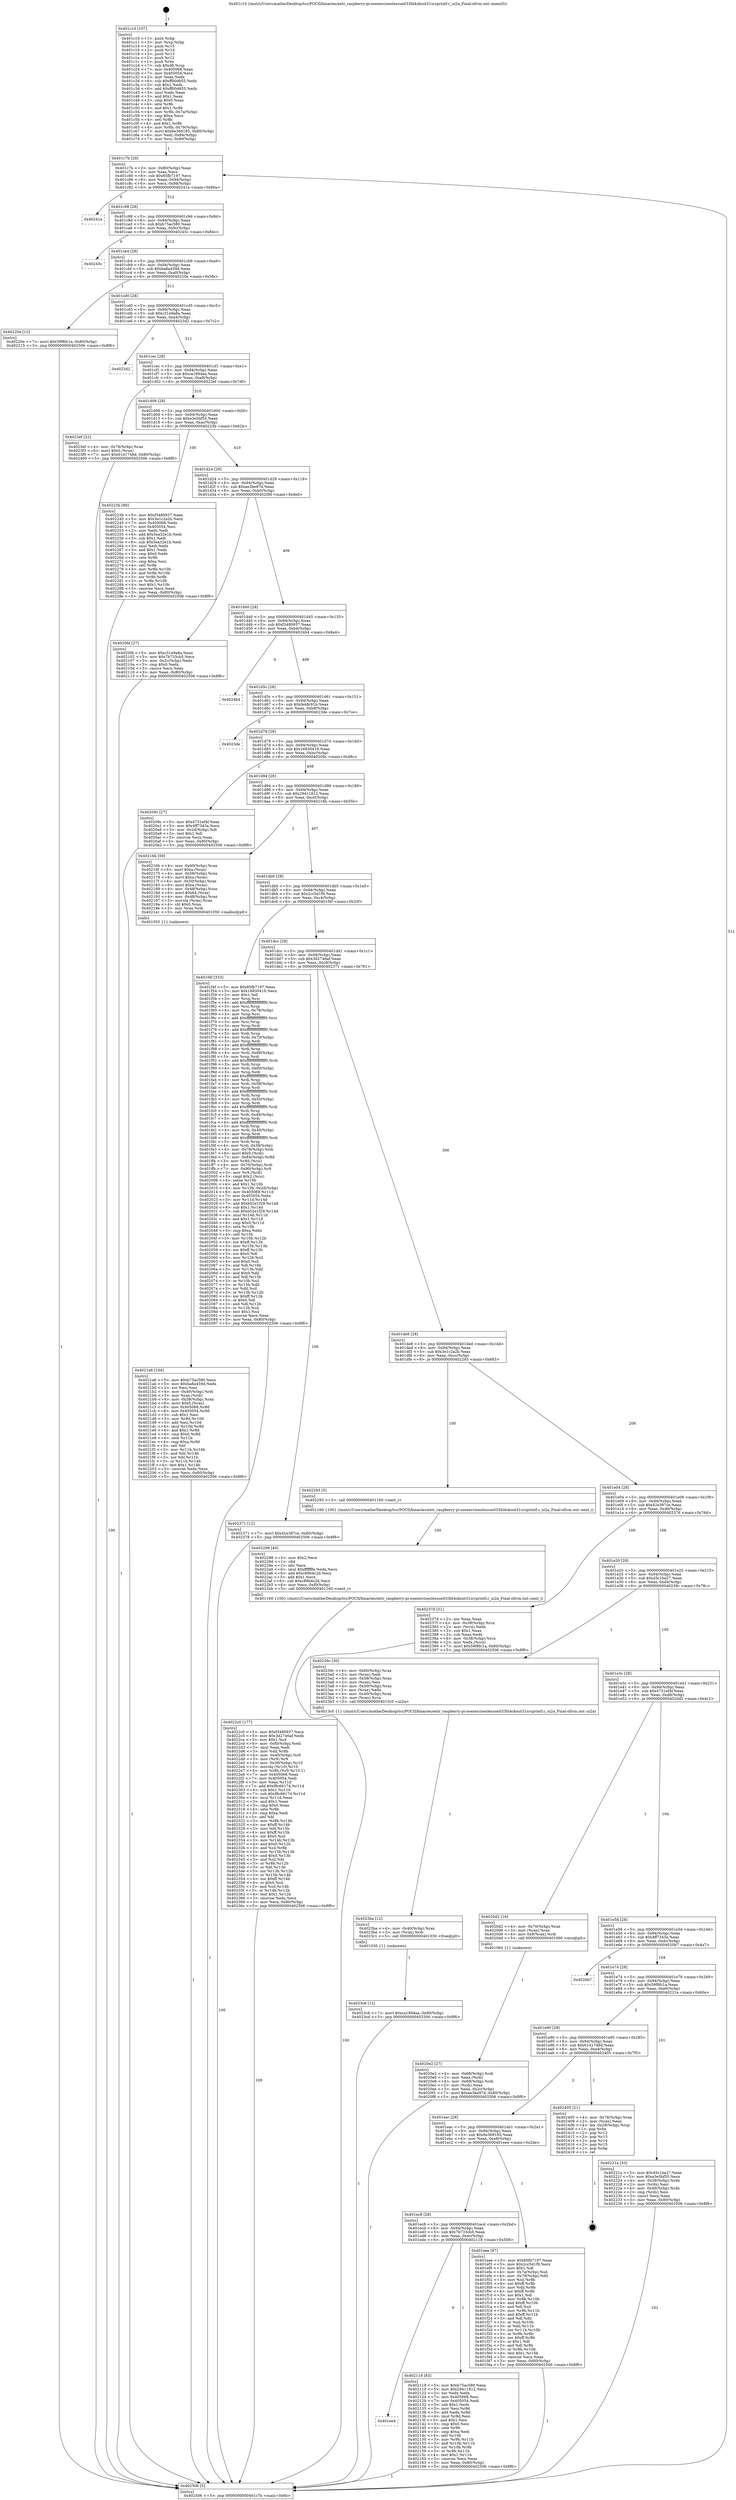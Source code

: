 digraph "0x401c10" {
  label = "0x401c10 (/mnt/c/Users/mathe/Desktop/tcc/POCII/binaries/extr_raspberry-pi-osexerciseslesson033bl4ckout31srcprintf.c_ui2a_Final-ollvm.out::main(0))"
  labelloc = "t"
  node[shape=record]

  Entry [label="",width=0.3,height=0.3,shape=circle,fillcolor=black,style=filled]
  "0x401c7b" [label="{
     0x401c7b [29]\l
     | [instrs]\l
     &nbsp;&nbsp;0x401c7b \<+3\>: mov -0x80(%rbp),%eax\l
     &nbsp;&nbsp;0x401c7e \<+2\>: mov %eax,%ecx\l
     &nbsp;&nbsp;0x401c80 \<+6\>: sub $0x85fb7197,%ecx\l
     &nbsp;&nbsp;0x401c86 \<+6\>: mov %eax,-0x94(%rbp)\l
     &nbsp;&nbsp;0x401c8c \<+6\>: mov %ecx,-0x98(%rbp)\l
     &nbsp;&nbsp;0x401c92 \<+6\>: je 000000000040241a \<main+0x80a\>\l
  }"]
  "0x40241a" [label="{
     0x40241a\l
  }", style=dashed]
  "0x401c98" [label="{
     0x401c98 [28]\l
     | [instrs]\l
     &nbsp;&nbsp;0x401c98 \<+5\>: jmp 0000000000401c9d \<main+0x8d\>\l
     &nbsp;&nbsp;0x401c9d \<+6\>: mov -0x94(%rbp),%eax\l
     &nbsp;&nbsp;0x401ca3 \<+5\>: sub $0xb75ac580,%eax\l
     &nbsp;&nbsp;0x401ca8 \<+6\>: mov %eax,-0x9c(%rbp)\l
     &nbsp;&nbsp;0x401cae \<+6\>: je 000000000040245c \<main+0x84c\>\l
  }"]
  Exit [label="",width=0.3,height=0.3,shape=circle,fillcolor=black,style=filled,peripheries=2]
  "0x40245c" [label="{
     0x40245c\l
  }", style=dashed]
  "0x401cb4" [label="{
     0x401cb4 [28]\l
     | [instrs]\l
     &nbsp;&nbsp;0x401cb4 \<+5\>: jmp 0000000000401cb9 \<main+0xa9\>\l
     &nbsp;&nbsp;0x401cb9 \<+6\>: mov -0x94(%rbp),%eax\l
     &nbsp;&nbsp;0x401cbf \<+5\>: sub $0xba8a459d,%eax\l
     &nbsp;&nbsp;0x401cc4 \<+6\>: mov %eax,-0xa0(%rbp)\l
     &nbsp;&nbsp;0x401cca \<+6\>: je 000000000040220e \<main+0x5fe\>\l
  }"]
  "0x4023c6" [label="{
     0x4023c6 [12]\l
     | [instrs]\l
     &nbsp;&nbsp;0x4023c6 \<+7\>: movl $0xca1894ea,-0x80(%rbp)\l
     &nbsp;&nbsp;0x4023cd \<+5\>: jmp 0000000000402506 \<main+0x8f6\>\l
  }"]
  "0x40220e" [label="{
     0x40220e [12]\l
     | [instrs]\l
     &nbsp;&nbsp;0x40220e \<+7\>: movl $0x59f8fc1a,-0x80(%rbp)\l
     &nbsp;&nbsp;0x402215 \<+5\>: jmp 0000000000402506 \<main+0x8f6\>\l
  }"]
  "0x401cd0" [label="{
     0x401cd0 [28]\l
     | [instrs]\l
     &nbsp;&nbsp;0x401cd0 \<+5\>: jmp 0000000000401cd5 \<main+0xc5\>\l
     &nbsp;&nbsp;0x401cd5 \<+6\>: mov -0x94(%rbp),%eax\l
     &nbsp;&nbsp;0x401cdb \<+5\>: sub $0xc31e9a8a,%eax\l
     &nbsp;&nbsp;0x401ce0 \<+6\>: mov %eax,-0xa4(%rbp)\l
     &nbsp;&nbsp;0x401ce6 \<+6\>: je 00000000004023d2 \<main+0x7c2\>\l
  }"]
  "0x4023ba" [label="{
     0x4023ba [12]\l
     | [instrs]\l
     &nbsp;&nbsp;0x4023ba \<+4\>: mov -0x40(%rbp),%rax\l
     &nbsp;&nbsp;0x4023be \<+3\>: mov (%rax),%rdi\l
     &nbsp;&nbsp;0x4023c1 \<+5\>: call 0000000000401030 \<free@plt\>\l
     | [calls]\l
     &nbsp;&nbsp;0x401030 \{1\} (unknown)\l
  }"]
  "0x4023d2" [label="{
     0x4023d2\l
  }", style=dashed]
  "0x401cec" [label="{
     0x401cec [28]\l
     | [instrs]\l
     &nbsp;&nbsp;0x401cec \<+5\>: jmp 0000000000401cf1 \<main+0xe1\>\l
     &nbsp;&nbsp;0x401cf1 \<+6\>: mov -0x94(%rbp),%eax\l
     &nbsp;&nbsp;0x401cf7 \<+5\>: sub $0xca1894ea,%eax\l
     &nbsp;&nbsp;0x401cfc \<+6\>: mov %eax,-0xa8(%rbp)\l
     &nbsp;&nbsp;0x401d02 \<+6\>: je 00000000004023ef \<main+0x7df\>\l
  }"]
  "0x4022c0" [label="{
     0x4022c0 [177]\l
     | [instrs]\l
     &nbsp;&nbsp;0x4022c0 \<+5\>: mov $0xf3480937,%ecx\l
     &nbsp;&nbsp;0x4022c5 \<+5\>: mov $0x3d2746af,%edx\l
     &nbsp;&nbsp;0x4022ca \<+3\>: mov $0x1,%sil\l
     &nbsp;&nbsp;0x4022cd \<+6\>: mov -0xf0(%rbp),%edi\l
     &nbsp;&nbsp;0x4022d3 \<+3\>: imul %eax,%edi\l
     &nbsp;&nbsp;0x4022d6 \<+3\>: mov %dil,%r8b\l
     &nbsp;&nbsp;0x4022d9 \<+4\>: mov -0x40(%rbp),%r9\l
     &nbsp;&nbsp;0x4022dd \<+3\>: mov (%r9),%r9\l
     &nbsp;&nbsp;0x4022e0 \<+4\>: mov -0x38(%rbp),%r10\l
     &nbsp;&nbsp;0x4022e4 \<+3\>: movslq (%r10),%r10\l
     &nbsp;&nbsp;0x4022e7 \<+4\>: mov %r8b,(%r9,%r10,1)\l
     &nbsp;&nbsp;0x4022eb \<+7\>: mov 0x405068,%eax\l
     &nbsp;&nbsp;0x4022f2 \<+7\>: mov 0x405054,%edi\l
     &nbsp;&nbsp;0x4022f9 \<+3\>: mov %eax,%r11d\l
     &nbsp;&nbsp;0x4022fc \<+7\>: add $0xf8c66174,%r11d\l
     &nbsp;&nbsp;0x402303 \<+4\>: sub $0x1,%r11d\l
     &nbsp;&nbsp;0x402307 \<+7\>: sub $0xf8c66174,%r11d\l
     &nbsp;&nbsp;0x40230e \<+4\>: imul %r11d,%eax\l
     &nbsp;&nbsp;0x402312 \<+3\>: and $0x1,%eax\l
     &nbsp;&nbsp;0x402315 \<+3\>: cmp $0x0,%eax\l
     &nbsp;&nbsp;0x402318 \<+4\>: sete %r8b\l
     &nbsp;&nbsp;0x40231c \<+3\>: cmp $0xa,%edi\l
     &nbsp;&nbsp;0x40231f \<+3\>: setl %bl\l
     &nbsp;&nbsp;0x402322 \<+3\>: mov %r8b,%r14b\l
     &nbsp;&nbsp;0x402325 \<+4\>: xor $0xff,%r14b\l
     &nbsp;&nbsp;0x402329 \<+3\>: mov %bl,%r15b\l
     &nbsp;&nbsp;0x40232c \<+4\>: xor $0xff,%r15b\l
     &nbsp;&nbsp;0x402330 \<+4\>: xor $0x0,%sil\l
     &nbsp;&nbsp;0x402334 \<+3\>: mov %r14b,%r12b\l
     &nbsp;&nbsp;0x402337 \<+4\>: and $0x0,%r12b\l
     &nbsp;&nbsp;0x40233b \<+3\>: and %sil,%r8b\l
     &nbsp;&nbsp;0x40233e \<+3\>: mov %r15b,%r13b\l
     &nbsp;&nbsp;0x402341 \<+4\>: and $0x0,%r13b\l
     &nbsp;&nbsp;0x402345 \<+3\>: and %sil,%bl\l
     &nbsp;&nbsp;0x402348 \<+3\>: or %r8b,%r12b\l
     &nbsp;&nbsp;0x40234b \<+3\>: or %bl,%r13b\l
     &nbsp;&nbsp;0x40234e \<+3\>: xor %r13b,%r12b\l
     &nbsp;&nbsp;0x402351 \<+3\>: or %r15b,%r14b\l
     &nbsp;&nbsp;0x402354 \<+4\>: xor $0xff,%r14b\l
     &nbsp;&nbsp;0x402358 \<+4\>: or $0x0,%sil\l
     &nbsp;&nbsp;0x40235c \<+3\>: and %sil,%r14b\l
     &nbsp;&nbsp;0x40235f \<+3\>: or %r14b,%r12b\l
     &nbsp;&nbsp;0x402362 \<+4\>: test $0x1,%r12b\l
     &nbsp;&nbsp;0x402366 \<+3\>: cmovne %edx,%ecx\l
     &nbsp;&nbsp;0x402369 \<+3\>: mov %ecx,-0x80(%rbp)\l
     &nbsp;&nbsp;0x40236c \<+5\>: jmp 0000000000402506 \<main+0x8f6\>\l
  }"]
  "0x4023ef" [label="{
     0x4023ef [22]\l
     | [instrs]\l
     &nbsp;&nbsp;0x4023ef \<+4\>: mov -0x78(%rbp),%rax\l
     &nbsp;&nbsp;0x4023f3 \<+6\>: movl $0x0,(%rax)\l
     &nbsp;&nbsp;0x4023f9 \<+7\>: movl $0x61d1748d,-0x80(%rbp)\l
     &nbsp;&nbsp;0x402400 \<+5\>: jmp 0000000000402506 \<main+0x8f6\>\l
  }"]
  "0x401d08" [label="{
     0x401d08 [28]\l
     | [instrs]\l
     &nbsp;&nbsp;0x401d08 \<+5\>: jmp 0000000000401d0d \<main+0xfd\>\l
     &nbsp;&nbsp;0x401d0d \<+6\>: mov -0x94(%rbp),%eax\l
     &nbsp;&nbsp;0x401d13 \<+5\>: sub $0xe3e5bf55,%eax\l
     &nbsp;&nbsp;0x401d18 \<+6\>: mov %eax,-0xac(%rbp)\l
     &nbsp;&nbsp;0x401d1e \<+6\>: je 000000000040223b \<main+0x62b\>\l
  }"]
  "0x402298" [label="{
     0x402298 [40]\l
     | [instrs]\l
     &nbsp;&nbsp;0x402298 \<+5\>: mov $0x2,%ecx\l
     &nbsp;&nbsp;0x40229d \<+1\>: cltd\l
     &nbsp;&nbsp;0x40229e \<+2\>: idiv %ecx\l
     &nbsp;&nbsp;0x4022a0 \<+6\>: imul $0xfffffffe,%edx,%ecx\l
     &nbsp;&nbsp;0x4022a6 \<+6\>: add $0xc89b4c2d,%ecx\l
     &nbsp;&nbsp;0x4022ac \<+3\>: add $0x1,%ecx\l
     &nbsp;&nbsp;0x4022af \<+6\>: sub $0xc89b4c2d,%ecx\l
     &nbsp;&nbsp;0x4022b5 \<+6\>: mov %ecx,-0xf0(%rbp)\l
     &nbsp;&nbsp;0x4022bb \<+5\>: call 0000000000401160 \<next_i\>\l
     | [calls]\l
     &nbsp;&nbsp;0x401160 \{100\} (/mnt/c/Users/mathe/Desktop/tcc/POCII/binaries/extr_raspberry-pi-osexerciseslesson033bl4ckout31srcprintf.c_ui2a_Final-ollvm.out::next_i)\l
  }"]
  "0x40223b" [label="{
     0x40223b [88]\l
     | [instrs]\l
     &nbsp;&nbsp;0x40223b \<+5\>: mov $0xf3480937,%eax\l
     &nbsp;&nbsp;0x402240 \<+5\>: mov $0x3e1c2a2b,%ecx\l
     &nbsp;&nbsp;0x402245 \<+7\>: mov 0x405068,%edx\l
     &nbsp;&nbsp;0x40224c \<+7\>: mov 0x405054,%esi\l
     &nbsp;&nbsp;0x402253 \<+2\>: mov %edx,%edi\l
     &nbsp;&nbsp;0x402255 \<+6\>: add $0x5ea32e1b,%edi\l
     &nbsp;&nbsp;0x40225b \<+3\>: sub $0x1,%edi\l
     &nbsp;&nbsp;0x40225e \<+6\>: sub $0x5ea32e1b,%edi\l
     &nbsp;&nbsp;0x402264 \<+3\>: imul %edi,%edx\l
     &nbsp;&nbsp;0x402267 \<+3\>: and $0x1,%edx\l
     &nbsp;&nbsp;0x40226a \<+3\>: cmp $0x0,%edx\l
     &nbsp;&nbsp;0x40226d \<+4\>: sete %r8b\l
     &nbsp;&nbsp;0x402271 \<+3\>: cmp $0xa,%esi\l
     &nbsp;&nbsp;0x402274 \<+4\>: setl %r9b\l
     &nbsp;&nbsp;0x402278 \<+3\>: mov %r8b,%r10b\l
     &nbsp;&nbsp;0x40227b \<+3\>: and %r9b,%r10b\l
     &nbsp;&nbsp;0x40227e \<+3\>: xor %r9b,%r8b\l
     &nbsp;&nbsp;0x402281 \<+3\>: or %r8b,%r10b\l
     &nbsp;&nbsp;0x402284 \<+4\>: test $0x1,%r10b\l
     &nbsp;&nbsp;0x402288 \<+3\>: cmovne %ecx,%eax\l
     &nbsp;&nbsp;0x40228b \<+3\>: mov %eax,-0x80(%rbp)\l
     &nbsp;&nbsp;0x40228e \<+5\>: jmp 0000000000402506 \<main+0x8f6\>\l
  }"]
  "0x401d24" [label="{
     0x401d24 [28]\l
     | [instrs]\l
     &nbsp;&nbsp;0x401d24 \<+5\>: jmp 0000000000401d29 \<main+0x119\>\l
     &nbsp;&nbsp;0x401d29 \<+6\>: mov -0x94(%rbp),%eax\l
     &nbsp;&nbsp;0x401d2f \<+5\>: sub $0xee3be97d,%eax\l
     &nbsp;&nbsp;0x401d34 \<+6\>: mov %eax,-0xb0(%rbp)\l
     &nbsp;&nbsp;0x401d3a \<+6\>: je 00000000004020fd \<main+0x4ed\>\l
  }"]
  "0x4021a6" [label="{
     0x4021a6 [104]\l
     | [instrs]\l
     &nbsp;&nbsp;0x4021a6 \<+5\>: mov $0xb75ac580,%ecx\l
     &nbsp;&nbsp;0x4021ab \<+5\>: mov $0xba8a459d,%edx\l
     &nbsp;&nbsp;0x4021b0 \<+2\>: xor %esi,%esi\l
     &nbsp;&nbsp;0x4021b2 \<+4\>: mov -0x40(%rbp),%rdi\l
     &nbsp;&nbsp;0x4021b6 \<+3\>: mov %rax,(%rdi)\l
     &nbsp;&nbsp;0x4021b9 \<+4\>: mov -0x38(%rbp),%rax\l
     &nbsp;&nbsp;0x4021bd \<+6\>: movl $0x0,(%rax)\l
     &nbsp;&nbsp;0x4021c3 \<+8\>: mov 0x405068,%r8d\l
     &nbsp;&nbsp;0x4021cb \<+8\>: mov 0x405054,%r9d\l
     &nbsp;&nbsp;0x4021d3 \<+3\>: sub $0x1,%esi\l
     &nbsp;&nbsp;0x4021d6 \<+3\>: mov %r8d,%r10d\l
     &nbsp;&nbsp;0x4021d9 \<+3\>: add %esi,%r10d\l
     &nbsp;&nbsp;0x4021dc \<+4\>: imul %r10d,%r8d\l
     &nbsp;&nbsp;0x4021e0 \<+4\>: and $0x1,%r8d\l
     &nbsp;&nbsp;0x4021e4 \<+4\>: cmp $0x0,%r8d\l
     &nbsp;&nbsp;0x4021e8 \<+4\>: sete %r11b\l
     &nbsp;&nbsp;0x4021ec \<+4\>: cmp $0xa,%r9d\l
     &nbsp;&nbsp;0x4021f0 \<+3\>: setl %bl\l
     &nbsp;&nbsp;0x4021f3 \<+3\>: mov %r11b,%r14b\l
     &nbsp;&nbsp;0x4021f6 \<+3\>: and %bl,%r14b\l
     &nbsp;&nbsp;0x4021f9 \<+3\>: xor %bl,%r11b\l
     &nbsp;&nbsp;0x4021fc \<+3\>: or %r11b,%r14b\l
     &nbsp;&nbsp;0x4021ff \<+4\>: test $0x1,%r14b\l
     &nbsp;&nbsp;0x402203 \<+3\>: cmovne %edx,%ecx\l
     &nbsp;&nbsp;0x402206 \<+3\>: mov %ecx,-0x80(%rbp)\l
     &nbsp;&nbsp;0x402209 \<+5\>: jmp 0000000000402506 \<main+0x8f6\>\l
  }"]
  "0x4020fd" [label="{
     0x4020fd [27]\l
     | [instrs]\l
     &nbsp;&nbsp;0x4020fd \<+5\>: mov $0xc31e9a8a,%eax\l
     &nbsp;&nbsp;0x402102 \<+5\>: mov $0x7b733cb5,%ecx\l
     &nbsp;&nbsp;0x402107 \<+3\>: mov -0x2c(%rbp),%edx\l
     &nbsp;&nbsp;0x40210a \<+3\>: cmp $0x0,%edx\l
     &nbsp;&nbsp;0x40210d \<+3\>: cmove %ecx,%eax\l
     &nbsp;&nbsp;0x402110 \<+3\>: mov %eax,-0x80(%rbp)\l
     &nbsp;&nbsp;0x402113 \<+5\>: jmp 0000000000402506 \<main+0x8f6\>\l
  }"]
  "0x401d40" [label="{
     0x401d40 [28]\l
     | [instrs]\l
     &nbsp;&nbsp;0x401d40 \<+5\>: jmp 0000000000401d45 \<main+0x135\>\l
     &nbsp;&nbsp;0x401d45 \<+6\>: mov -0x94(%rbp),%eax\l
     &nbsp;&nbsp;0x401d4b \<+5\>: sub $0xf3480937,%eax\l
     &nbsp;&nbsp;0x401d50 \<+6\>: mov %eax,-0xb4(%rbp)\l
     &nbsp;&nbsp;0x401d56 \<+6\>: je 00000000004024b4 \<main+0x8a4\>\l
  }"]
  "0x401ee4" [label="{
     0x401ee4\l
  }", style=dashed]
  "0x4024b4" [label="{
     0x4024b4\l
  }", style=dashed]
  "0x401d5c" [label="{
     0x401d5c [28]\l
     | [instrs]\l
     &nbsp;&nbsp;0x401d5c \<+5\>: jmp 0000000000401d61 \<main+0x151\>\l
     &nbsp;&nbsp;0x401d61 \<+6\>: mov -0x94(%rbp),%eax\l
     &nbsp;&nbsp;0x401d67 \<+5\>: sub $0xfe48c91b,%eax\l
     &nbsp;&nbsp;0x401d6c \<+6\>: mov %eax,-0xb8(%rbp)\l
     &nbsp;&nbsp;0x401d72 \<+6\>: je 00000000004023de \<main+0x7ce\>\l
  }"]
  "0x402118" [label="{
     0x402118 [83]\l
     | [instrs]\l
     &nbsp;&nbsp;0x402118 \<+5\>: mov $0xb75ac580,%eax\l
     &nbsp;&nbsp;0x40211d \<+5\>: mov $0x29411812,%ecx\l
     &nbsp;&nbsp;0x402122 \<+2\>: xor %edx,%edx\l
     &nbsp;&nbsp;0x402124 \<+7\>: mov 0x405068,%esi\l
     &nbsp;&nbsp;0x40212b \<+7\>: mov 0x405054,%edi\l
     &nbsp;&nbsp;0x402132 \<+3\>: sub $0x1,%edx\l
     &nbsp;&nbsp;0x402135 \<+3\>: mov %esi,%r8d\l
     &nbsp;&nbsp;0x402138 \<+3\>: add %edx,%r8d\l
     &nbsp;&nbsp;0x40213b \<+4\>: imul %r8d,%esi\l
     &nbsp;&nbsp;0x40213f \<+3\>: and $0x1,%esi\l
     &nbsp;&nbsp;0x402142 \<+3\>: cmp $0x0,%esi\l
     &nbsp;&nbsp;0x402145 \<+4\>: sete %r9b\l
     &nbsp;&nbsp;0x402149 \<+3\>: cmp $0xa,%edi\l
     &nbsp;&nbsp;0x40214c \<+4\>: setl %r10b\l
     &nbsp;&nbsp;0x402150 \<+3\>: mov %r9b,%r11b\l
     &nbsp;&nbsp;0x402153 \<+3\>: and %r10b,%r11b\l
     &nbsp;&nbsp;0x402156 \<+3\>: xor %r10b,%r9b\l
     &nbsp;&nbsp;0x402159 \<+3\>: or %r9b,%r11b\l
     &nbsp;&nbsp;0x40215c \<+4\>: test $0x1,%r11b\l
     &nbsp;&nbsp;0x402160 \<+3\>: cmovne %ecx,%eax\l
     &nbsp;&nbsp;0x402163 \<+3\>: mov %eax,-0x80(%rbp)\l
     &nbsp;&nbsp;0x402166 \<+5\>: jmp 0000000000402506 \<main+0x8f6\>\l
  }"]
  "0x4023de" [label="{
     0x4023de\l
  }", style=dashed]
  "0x401d78" [label="{
     0x401d78 [28]\l
     | [instrs]\l
     &nbsp;&nbsp;0x401d78 \<+5\>: jmp 0000000000401d7d \<main+0x16d\>\l
     &nbsp;&nbsp;0x401d7d \<+6\>: mov -0x94(%rbp),%eax\l
     &nbsp;&nbsp;0x401d83 \<+5\>: sub $0x16830416,%eax\l
     &nbsp;&nbsp;0x401d88 \<+6\>: mov %eax,-0xbc(%rbp)\l
     &nbsp;&nbsp;0x401d8e \<+6\>: je 000000000040209c \<main+0x48c\>\l
  }"]
  "0x4020e2" [label="{
     0x4020e2 [27]\l
     | [instrs]\l
     &nbsp;&nbsp;0x4020e2 \<+4\>: mov -0x68(%rbp),%rdi\l
     &nbsp;&nbsp;0x4020e6 \<+2\>: mov %eax,(%rdi)\l
     &nbsp;&nbsp;0x4020e8 \<+4\>: mov -0x68(%rbp),%rdi\l
     &nbsp;&nbsp;0x4020ec \<+2\>: mov (%rdi),%eax\l
     &nbsp;&nbsp;0x4020ee \<+3\>: mov %eax,-0x2c(%rbp)\l
     &nbsp;&nbsp;0x4020f1 \<+7\>: movl $0xee3be97d,-0x80(%rbp)\l
     &nbsp;&nbsp;0x4020f8 \<+5\>: jmp 0000000000402506 \<main+0x8f6\>\l
  }"]
  "0x40209c" [label="{
     0x40209c [27]\l
     | [instrs]\l
     &nbsp;&nbsp;0x40209c \<+5\>: mov $0x4731ef4f,%eax\l
     &nbsp;&nbsp;0x4020a1 \<+5\>: mov $0x4ff7343a,%ecx\l
     &nbsp;&nbsp;0x4020a6 \<+3\>: mov -0x2d(%rbp),%dl\l
     &nbsp;&nbsp;0x4020a9 \<+3\>: test $0x1,%dl\l
     &nbsp;&nbsp;0x4020ac \<+3\>: cmovne %ecx,%eax\l
     &nbsp;&nbsp;0x4020af \<+3\>: mov %eax,-0x80(%rbp)\l
     &nbsp;&nbsp;0x4020b2 \<+5\>: jmp 0000000000402506 \<main+0x8f6\>\l
  }"]
  "0x401d94" [label="{
     0x401d94 [28]\l
     | [instrs]\l
     &nbsp;&nbsp;0x401d94 \<+5\>: jmp 0000000000401d99 \<main+0x189\>\l
     &nbsp;&nbsp;0x401d99 \<+6\>: mov -0x94(%rbp),%eax\l
     &nbsp;&nbsp;0x401d9f \<+5\>: sub $0x29411812,%eax\l
     &nbsp;&nbsp;0x401da4 \<+6\>: mov %eax,-0xc0(%rbp)\l
     &nbsp;&nbsp;0x401daa \<+6\>: je 000000000040216b \<main+0x55b\>\l
  }"]
  "0x401c10" [label="{
     0x401c10 [107]\l
     | [instrs]\l
     &nbsp;&nbsp;0x401c10 \<+1\>: push %rbp\l
     &nbsp;&nbsp;0x401c11 \<+3\>: mov %rsp,%rbp\l
     &nbsp;&nbsp;0x401c14 \<+2\>: push %r15\l
     &nbsp;&nbsp;0x401c16 \<+2\>: push %r14\l
     &nbsp;&nbsp;0x401c18 \<+2\>: push %r13\l
     &nbsp;&nbsp;0x401c1a \<+2\>: push %r12\l
     &nbsp;&nbsp;0x401c1c \<+1\>: push %rbx\l
     &nbsp;&nbsp;0x401c1d \<+7\>: sub $0xd8,%rsp\l
     &nbsp;&nbsp;0x401c24 \<+7\>: mov 0x405068,%eax\l
     &nbsp;&nbsp;0x401c2b \<+7\>: mov 0x405054,%ecx\l
     &nbsp;&nbsp;0x401c32 \<+2\>: mov %eax,%edx\l
     &nbsp;&nbsp;0x401c34 \<+6\>: sub $0xff00d655,%edx\l
     &nbsp;&nbsp;0x401c3a \<+3\>: sub $0x1,%edx\l
     &nbsp;&nbsp;0x401c3d \<+6\>: add $0xff00d655,%edx\l
     &nbsp;&nbsp;0x401c43 \<+3\>: imul %edx,%eax\l
     &nbsp;&nbsp;0x401c46 \<+3\>: and $0x1,%eax\l
     &nbsp;&nbsp;0x401c49 \<+3\>: cmp $0x0,%eax\l
     &nbsp;&nbsp;0x401c4c \<+4\>: sete %r8b\l
     &nbsp;&nbsp;0x401c50 \<+4\>: and $0x1,%r8b\l
     &nbsp;&nbsp;0x401c54 \<+4\>: mov %r8b,-0x7a(%rbp)\l
     &nbsp;&nbsp;0x401c58 \<+3\>: cmp $0xa,%ecx\l
     &nbsp;&nbsp;0x401c5b \<+4\>: setl %r8b\l
     &nbsp;&nbsp;0x401c5f \<+4\>: and $0x1,%r8b\l
     &nbsp;&nbsp;0x401c63 \<+4\>: mov %r8b,-0x79(%rbp)\l
     &nbsp;&nbsp;0x401c67 \<+7\>: movl $0x6e369185,-0x80(%rbp)\l
     &nbsp;&nbsp;0x401c6e \<+6\>: mov %edi,-0x84(%rbp)\l
     &nbsp;&nbsp;0x401c74 \<+7\>: mov %rsi,-0x90(%rbp)\l
  }"]
  "0x40216b" [label="{
     0x40216b [59]\l
     | [instrs]\l
     &nbsp;&nbsp;0x40216b \<+4\>: mov -0x60(%rbp),%rax\l
     &nbsp;&nbsp;0x40216f \<+6\>: movl $0xa,(%rax)\l
     &nbsp;&nbsp;0x402175 \<+4\>: mov -0x58(%rbp),%rax\l
     &nbsp;&nbsp;0x402179 \<+6\>: movl $0xa,(%rax)\l
     &nbsp;&nbsp;0x40217f \<+4\>: mov -0x50(%rbp),%rax\l
     &nbsp;&nbsp;0x402183 \<+6\>: movl $0xa,(%rax)\l
     &nbsp;&nbsp;0x402189 \<+4\>: mov -0x48(%rbp),%rax\l
     &nbsp;&nbsp;0x40218d \<+6\>: movl $0x64,(%rax)\l
     &nbsp;&nbsp;0x402193 \<+4\>: mov -0x48(%rbp),%rax\l
     &nbsp;&nbsp;0x402197 \<+3\>: movslq (%rax),%rax\l
     &nbsp;&nbsp;0x40219a \<+4\>: shl $0x0,%rax\l
     &nbsp;&nbsp;0x40219e \<+3\>: mov %rax,%rdi\l
     &nbsp;&nbsp;0x4021a1 \<+5\>: call 0000000000401050 \<malloc@plt\>\l
     | [calls]\l
     &nbsp;&nbsp;0x401050 \{1\} (unknown)\l
  }"]
  "0x401db0" [label="{
     0x401db0 [28]\l
     | [instrs]\l
     &nbsp;&nbsp;0x401db0 \<+5\>: jmp 0000000000401db5 \<main+0x1a5\>\l
     &nbsp;&nbsp;0x401db5 \<+6\>: mov -0x94(%rbp),%eax\l
     &nbsp;&nbsp;0x401dbb \<+5\>: sub $0x2cc5d1f9,%eax\l
     &nbsp;&nbsp;0x401dc0 \<+6\>: mov %eax,-0xc4(%rbp)\l
     &nbsp;&nbsp;0x401dc6 \<+6\>: je 0000000000401f4f \<main+0x33f\>\l
  }"]
  "0x402506" [label="{
     0x402506 [5]\l
     | [instrs]\l
     &nbsp;&nbsp;0x402506 \<+5\>: jmp 0000000000401c7b \<main+0x6b\>\l
  }"]
  "0x401f4f" [label="{
     0x401f4f [333]\l
     | [instrs]\l
     &nbsp;&nbsp;0x401f4f \<+5\>: mov $0x85fb7197,%eax\l
     &nbsp;&nbsp;0x401f54 \<+5\>: mov $0x16830416,%ecx\l
     &nbsp;&nbsp;0x401f59 \<+2\>: mov $0x1,%dl\l
     &nbsp;&nbsp;0x401f5b \<+3\>: mov %rsp,%rsi\l
     &nbsp;&nbsp;0x401f5e \<+4\>: add $0xfffffffffffffff0,%rsi\l
     &nbsp;&nbsp;0x401f62 \<+3\>: mov %rsi,%rsp\l
     &nbsp;&nbsp;0x401f65 \<+4\>: mov %rsi,-0x78(%rbp)\l
     &nbsp;&nbsp;0x401f69 \<+3\>: mov %rsp,%rsi\l
     &nbsp;&nbsp;0x401f6c \<+4\>: add $0xfffffffffffffff0,%rsi\l
     &nbsp;&nbsp;0x401f70 \<+3\>: mov %rsi,%rsp\l
     &nbsp;&nbsp;0x401f73 \<+3\>: mov %rsp,%rdi\l
     &nbsp;&nbsp;0x401f76 \<+4\>: add $0xfffffffffffffff0,%rdi\l
     &nbsp;&nbsp;0x401f7a \<+3\>: mov %rdi,%rsp\l
     &nbsp;&nbsp;0x401f7d \<+4\>: mov %rdi,-0x70(%rbp)\l
     &nbsp;&nbsp;0x401f81 \<+3\>: mov %rsp,%rdi\l
     &nbsp;&nbsp;0x401f84 \<+4\>: add $0xfffffffffffffff0,%rdi\l
     &nbsp;&nbsp;0x401f88 \<+3\>: mov %rdi,%rsp\l
     &nbsp;&nbsp;0x401f8b \<+4\>: mov %rdi,-0x68(%rbp)\l
     &nbsp;&nbsp;0x401f8f \<+3\>: mov %rsp,%rdi\l
     &nbsp;&nbsp;0x401f92 \<+4\>: add $0xfffffffffffffff0,%rdi\l
     &nbsp;&nbsp;0x401f96 \<+3\>: mov %rdi,%rsp\l
     &nbsp;&nbsp;0x401f99 \<+4\>: mov %rdi,-0x60(%rbp)\l
     &nbsp;&nbsp;0x401f9d \<+3\>: mov %rsp,%rdi\l
     &nbsp;&nbsp;0x401fa0 \<+4\>: add $0xfffffffffffffff0,%rdi\l
     &nbsp;&nbsp;0x401fa4 \<+3\>: mov %rdi,%rsp\l
     &nbsp;&nbsp;0x401fa7 \<+4\>: mov %rdi,-0x58(%rbp)\l
     &nbsp;&nbsp;0x401fab \<+3\>: mov %rsp,%rdi\l
     &nbsp;&nbsp;0x401fae \<+4\>: add $0xfffffffffffffff0,%rdi\l
     &nbsp;&nbsp;0x401fb2 \<+3\>: mov %rdi,%rsp\l
     &nbsp;&nbsp;0x401fb5 \<+4\>: mov %rdi,-0x50(%rbp)\l
     &nbsp;&nbsp;0x401fb9 \<+3\>: mov %rsp,%rdi\l
     &nbsp;&nbsp;0x401fbc \<+4\>: add $0xfffffffffffffff0,%rdi\l
     &nbsp;&nbsp;0x401fc0 \<+3\>: mov %rdi,%rsp\l
     &nbsp;&nbsp;0x401fc3 \<+4\>: mov %rdi,-0x48(%rbp)\l
     &nbsp;&nbsp;0x401fc7 \<+3\>: mov %rsp,%rdi\l
     &nbsp;&nbsp;0x401fca \<+4\>: add $0xfffffffffffffff0,%rdi\l
     &nbsp;&nbsp;0x401fce \<+3\>: mov %rdi,%rsp\l
     &nbsp;&nbsp;0x401fd1 \<+4\>: mov %rdi,-0x40(%rbp)\l
     &nbsp;&nbsp;0x401fd5 \<+3\>: mov %rsp,%rdi\l
     &nbsp;&nbsp;0x401fd8 \<+4\>: add $0xfffffffffffffff0,%rdi\l
     &nbsp;&nbsp;0x401fdc \<+3\>: mov %rdi,%rsp\l
     &nbsp;&nbsp;0x401fdf \<+4\>: mov %rdi,-0x38(%rbp)\l
     &nbsp;&nbsp;0x401fe3 \<+4\>: mov -0x78(%rbp),%rdi\l
     &nbsp;&nbsp;0x401fe7 \<+6\>: movl $0x0,(%rdi)\l
     &nbsp;&nbsp;0x401fed \<+7\>: mov -0x84(%rbp),%r8d\l
     &nbsp;&nbsp;0x401ff4 \<+3\>: mov %r8d,(%rsi)\l
     &nbsp;&nbsp;0x401ff7 \<+4\>: mov -0x70(%rbp),%rdi\l
     &nbsp;&nbsp;0x401ffb \<+7\>: mov -0x90(%rbp),%r9\l
     &nbsp;&nbsp;0x402002 \<+3\>: mov %r9,(%rdi)\l
     &nbsp;&nbsp;0x402005 \<+3\>: cmpl $0x2,(%rsi)\l
     &nbsp;&nbsp;0x402008 \<+4\>: setne %r10b\l
     &nbsp;&nbsp;0x40200c \<+4\>: and $0x1,%r10b\l
     &nbsp;&nbsp;0x402010 \<+4\>: mov %r10b,-0x2d(%rbp)\l
     &nbsp;&nbsp;0x402014 \<+8\>: mov 0x405068,%r11d\l
     &nbsp;&nbsp;0x40201c \<+7\>: mov 0x405054,%ebx\l
     &nbsp;&nbsp;0x402023 \<+3\>: mov %r11d,%r14d\l
     &nbsp;&nbsp;0x402026 \<+7\>: add $0xb52e1f29,%r14d\l
     &nbsp;&nbsp;0x40202d \<+4\>: sub $0x1,%r14d\l
     &nbsp;&nbsp;0x402031 \<+7\>: sub $0xb52e1f29,%r14d\l
     &nbsp;&nbsp;0x402038 \<+4\>: imul %r14d,%r11d\l
     &nbsp;&nbsp;0x40203c \<+4\>: and $0x1,%r11d\l
     &nbsp;&nbsp;0x402040 \<+4\>: cmp $0x0,%r11d\l
     &nbsp;&nbsp;0x402044 \<+4\>: sete %r10b\l
     &nbsp;&nbsp;0x402048 \<+3\>: cmp $0xa,%ebx\l
     &nbsp;&nbsp;0x40204b \<+4\>: setl %r15b\l
     &nbsp;&nbsp;0x40204f \<+3\>: mov %r10b,%r12b\l
     &nbsp;&nbsp;0x402052 \<+4\>: xor $0xff,%r12b\l
     &nbsp;&nbsp;0x402056 \<+3\>: mov %r15b,%r13b\l
     &nbsp;&nbsp;0x402059 \<+4\>: xor $0xff,%r13b\l
     &nbsp;&nbsp;0x40205d \<+3\>: xor $0x0,%dl\l
     &nbsp;&nbsp;0x402060 \<+3\>: mov %r12b,%sil\l
     &nbsp;&nbsp;0x402063 \<+4\>: and $0x0,%sil\l
     &nbsp;&nbsp;0x402067 \<+3\>: and %dl,%r10b\l
     &nbsp;&nbsp;0x40206a \<+3\>: mov %r13b,%dil\l
     &nbsp;&nbsp;0x40206d \<+4\>: and $0x0,%dil\l
     &nbsp;&nbsp;0x402071 \<+3\>: and %dl,%r15b\l
     &nbsp;&nbsp;0x402074 \<+3\>: or %r10b,%sil\l
     &nbsp;&nbsp;0x402077 \<+3\>: or %r15b,%dil\l
     &nbsp;&nbsp;0x40207a \<+3\>: xor %dil,%sil\l
     &nbsp;&nbsp;0x40207d \<+3\>: or %r13b,%r12b\l
     &nbsp;&nbsp;0x402080 \<+4\>: xor $0xff,%r12b\l
     &nbsp;&nbsp;0x402084 \<+3\>: or $0x0,%dl\l
     &nbsp;&nbsp;0x402087 \<+3\>: and %dl,%r12b\l
     &nbsp;&nbsp;0x40208a \<+3\>: or %r12b,%sil\l
     &nbsp;&nbsp;0x40208d \<+4\>: test $0x1,%sil\l
     &nbsp;&nbsp;0x402091 \<+3\>: cmovne %ecx,%eax\l
     &nbsp;&nbsp;0x402094 \<+3\>: mov %eax,-0x80(%rbp)\l
     &nbsp;&nbsp;0x402097 \<+5\>: jmp 0000000000402506 \<main+0x8f6\>\l
  }"]
  "0x401dcc" [label="{
     0x401dcc [28]\l
     | [instrs]\l
     &nbsp;&nbsp;0x401dcc \<+5\>: jmp 0000000000401dd1 \<main+0x1c1\>\l
     &nbsp;&nbsp;0x401dd1 \<+6\>: mov -0x94(%rbp),%eax\l
     &nbsp;&nbsp;0x401dd7 \<+5\>: sub $0x3d2746af,%eax\l
     &nbsp;&nbsp;0x401ddc \<+6\>: mov %eax,-0xc8(%rbp)\l
     &nbsp;&nbsp;0x401de2 \<+6\>: je 0000000000402371 \<main+0x761\>\l
  }"]
  "0x401ec8" [label="{
     0x401ec8 [28]\l
     | [instrs]\l
     &nbsp;&nbsp;0x401ec8 \<+5\>: jmp 0000000000401ecd \<main+0x2bd\>\l
     &nbsp;&nbsp;0x401ecd \<+6\>: mov -0x94(%rbp),%eax\l
     &nbsp;&nbsp;0x401ed3 \<+5\>: sub $0x7b733cb5,%eax\l
     &nbsp;&nbsp;0x401ed8 \<+6\>: mov %eax,-0xec(%rbp)\l
     &nbsp;&nbsp;0x401ede \<+6\>: je 0000000000402118 \<main+0x508\>\l
  }"]
  "0x402371" [label="{
     0x402371 [12]\l
     | [instrs]\l
     &nbsp;&nbsp;0x402371 \<+7\>: movl $0x42e387ce,-0x80(%rbp)\l
     &nbsp;&nbsp;0x402378 \<+5\>: jmp 0000000000402506 \<main+0x8f6\>\l
  }"]
  "0x401de8" [label="{
     0x401de8 [28]\l
     | [instrs]\l
     &nbsp;&nbsp;0x401de8 \<+5\>: jmp 0000000000401ded \<main+0x1dd\>\l
     &nbsp;&nbsp;0x401ded \<+6\>: mov -0x94(%rbp),%eax\l
     &nbsp;&nbsp;0x401df3 \<+5\>: sub $0x3e1c2a2b,%eax\l
     &nbsp;&nbsp;0x401df8 \<+6\>: mov %eax,-0xcc(%rbp)\l
     &nbsp;&nbsp;0x401dfe \<+6\>: je 0000000000402293 \<main+0x683\>\l
  }"]
  "0x401eee" [label="{
     0x401eee [97]\l
     | [instrs]\l
     &nbsp;&nbsp;0x401eee \<+5\>: mov $0x85fb7197,%eax\l
     &nbsp;&nbsp;0x401ef3 \<+5\>: mov $0x2cc5d1f9,%ecx\l
     &nbsp;&nbsp;0x401ef8 \<+2\>: mov $0x1,%dl\l
     &nbsp;&nbsp;0x401efa \<+4\>: mov -0x7a(%rbp),%sil\l
     &nbsp;&nbsp;0x401efe \<+4\>: mov -0x79(%rbp),%dil\l
     &nbsp;&nbsp;0x401f02 \<+3\>: mov %sil,%r8b\l
     &nbsp;&nbsp;0x401f05 \<+4\>: xor $0xff,%r8b\l
     &nbsp;&nbsp;0x401f09 \<+3\>: mov %dil,%r9b\l
     &nbsp;&nbsp;0x401f0c \<+4\>: xor $0xff,%r9b\l
     &nbsp;&nbsp;0x401f10 \<+3\>: xor $0x1,%dl\l
     &nbsp;&nbsp;0x401f13 \<+3\>: mov %r8b,%r10b\l
     &nbsp;&nbsp;0x401f16 \<+4\>: and $0xff,%r10b\l
     &nbsp;&nbsp;0x401f1a \<+3\>: and %dl,%sil\l
     &nbsp;&nbsp;0x401f1d \<+3\>: mov %r9b,%r11b\l
     &nbsp;&nbsp;0x401f20 \<+4\>: and $0xff,%r11b\l
     &nbsp;&nbsp;0x401f24 \<+3\>: and %dl,%dil\l
     &nbsp;&nbsp;0x401f27 \<+3\>: or %sil,%r10b\l
     &nbsp;&nbsp;0x401f2a \<+3\>: or %dil,%r11b\l
     &nbsp;&nbsp;0x401f2d \<+3\>: xor %r11b,%r10b\l
     &nbsp;&nbsp;0x401f30 \<+3\>: or %r9b,%r8b\l
     &nbsp;&nbsp;0x401f33 \<+4\>: xor $0xff,%r8b\l
     &nbsp;&nbsp;0x401f37 \<+3\>: or $0x1,%dl\l
     &nbsp;&nbsp;0x401f3a \<+3\>: and %dl,%r8b\l
     &nbsp;&nbsp;0x401f3d \<+3\>: or %r8b,%r10b\l
     &nbsp;&nbsp;0x401f40 \<+4\>: test $0x1,%r10b\l
     &nbsp;&nbsp;0x401f44 \<+3\>: cmovne %ecx,%eax\l
     &nbsp;&nbsp;0x401f47 \<+3\>: mov %eax,-0x80(%rbp)\l
     &nbsp;&nbsp;0x401f4a \<+5\>: jmp 0000000000402506 \<main+0x8f6\>\l
  }"]
  "0x402293" [label="{
     0x402293 [5]\l
     | [instrs]\l
     &nbsp;&nbsp;0x402293 \<+5\>: call 0000000000401160 \<next_i\>\l
     | [calls]\l
     &nbsp;&nbsp;0x401160 \{100\} (/mnt/c/Users/mathe/Desktop/tcc/POCII/binaries/extr_raspberry-pi-osexerciseslesson033bl4ckout31srcprintf.c_ui2a_Final-ollvm.out::next_i)\l
  }"]
  "0x401e04" [label="{
     0x401e04 [28]\l
     | [instrs]\l
     &nbsp;&nbsp;0x401e04 \<+5\>: jmp 0000000000401e09 \<main+0x1f9\>\l
     &nbsp;&nbsp;0x401e09 \<+6\>: mov -0x94(%rbp),%eax\l
     &nbsp;&nbsp;0x401e0f \<+5\>: sub $0x42e387ce,%eax\l
     &nbsp;&nbsp;0x401e14 \<+6\>: mov %eax,-0xd0(%rbp)\l
     &nbsp;&nbsp;0x401e1a \<+6\>: je 000000000040237d \<main+0x76d\>\l
  }"]
  "0x401eac" [label="{
     0x401eac [28]\l
     | [instrs]\l
     &nbsp;&nbsp;0x401eac \<+5\>: jmp 0000000000401eb1 \<main+0x2a1\>\l
     &nbsp;&nbsp;0x401eb1 \<+6\>: mov -0x94(%rbp),%eax\l
     &nbsp;&nbsp;0x401eb7 \<+5\>: sub $0x6e369185,%eax\l
     &nbsp;&nbsp;0x401ebc \<+6\>: mov %eax,-0xe8(%rbp)\l
     &nbsp;&nbsp;0x401ec2 \<+6\>: je 0000000000401eee \<main+0x2de\>\l
  }"]
  "0x40237d" [label="{
     0x40237d [31]\l
     | [instrs]\l
     &nbsp;&nbsp;0x40237d \<+2\>: xor %eax,%eax\l
     &nbsp;&nbsp;0x40237f \<+4\>: mov -0x38(%rbp),%rcx\l
     &nbsp;&nbsp;0x402383 \<+2\>: mov (%rcx),%edx\l
     &nbsp;&nbsp;0x402385 \<+3\>: sub $0x1,%eax\l
     &nbsp;&nbsp;0x402388 \<+2\>: sub %eax,%edx\l
     &nbsp;&nbsp;0x40238a \<+4\>: mov -0x38(%rbp),%rcx\l
     &nbsp;&nbsp;0x40238e \<+2\>: mov %edx,(%rcx)\l
     &nbsp;&nbsp;0x402390 \<+7\>: movl $0x59f8fc1a,-0x80(%rbp)\l
     &nbsp;&nbsp;0x402397 \<+5\>: jmp 0000000000402506 \<main+0x8f6\>\l
  }"]
  "0x401e20" [label="{
     0x401e20 [28]\l
     | [instrs]\l
     &nbsp;&nbsp;0x401e20 \<+5\>: jmp 0000000000401e25 \<main+0x215\>\l
     &nbsp;&nbsp;0x401e25 \<+6\>: mov -0x94(%rbp),%eax\l
     &nbsp;&nbsp;0x401e2b \<+5\>: sub $0x45c1ba27,%eax\l
     &nbsp;&nbsp;0x401e30 \<+6\>: mov %eax,-0xd4(%rbp)\l
     &nbsp;&nbsp;0x401e36 \<+6\>: je 000000000040239c \<main+0x78c\>\l
  }"]
  "0x402405" [label="{
     0x402405 [21]\l
     | [instrs]\l
     &nbsp;&nbsp;0x402405 \<+4\>: mov -0x78(%rbp),%rax\l
     &nbsp;&nbsp;0x402409 \<+2\>: mov (%rax),%eax\l
     &nbsp;&nbsp;0x40240b \<+4\>: lea -0x28(%rbp),%rsp\l
     &nbsp;&nbsp;0x40240f \<+1\>: pop %rbx\l
     &nbsp;&nbsp;0x402410 \<+2\>: pop %r12\l
     &nbsp;&nbsp;0x402412 \<+2\>: pop %r13\l
     &nbsp;&nbsp;0x402414 \<+2\>: pop %r14\l
     &nbsp;&nbsp;0x402416 \<+2\>: pop %r15\l
     &nbsp;&nbsp;0x402418 \<+1\>: pop %rbp\l
     &nbsp;&nbsp;0x402419 \<+1\>: ret\l
  }"]
  "0x40239c" [label="{
     0x40239c [30]\l
     | [instrs]\l
     &nbsp;&nbsp;0x40239c \<+4\>: mov -0x60(%rbp),%rax\l
     &nbsp;&nbsp;0x4023a0 \<+2\>: mov (%rax),%edi\l
     &nbsp;&nbsp;0x4023a2 \<+4\>: mov -0x58(%rbp),%rax\l
     &nbsp;&nbsp;0x4023a6 \<+2\>: mov (%rax),%esi\l
     &nbsp;&nbsp;0x4023a8 \<+4\>: mov -0x50(%rbp),%rax\l
     &nbsp;&nbsp;0x4023ac \<+2\>: mov (%rax),%edx\l
     &nbsp;&nbsp;0x4023ae \<+4\>: mov -0x40(%rbp),%rax\l
     &nbsp;&nbsp;0x4023b2 \<+3\>: mov (%rax),%rcx\l
     &nbsp;&nbsp;0x4023b5 \<+5\>: call 00000000004013c0 \<ui2a\>\l
     | [calls]\l
     &nbsp;&nbsp;0x4013c0 \{1\} (/mnt/c/Users/mathe/Desktop/tcc/POCII/binaries/extr_raspberry-pi-osexerciseslesson033bl4ckout31srcprintf.c_ui2a_Final-ollvm.out::ui2a)\l
  }"]
  "0x401e3c" [label="{
     0x401e3c [28]\l
     | [instrs]\l
     &nbsp;&nbsp;0x401e3c \<+5\>: jmp 0000000000401e41 \<main+0x231\>\l
     &nbsp;&nbsp;0x401e41 \<+6\>: mov -0x94(%rbp),%eax\l
     &nbsp;&nbsp;0x401e47 \<+5\>: sub $0x4731ef4f,%eax\l
     &nbsp;&nbsp;0x401e4c \<+6\>: mov %eax,-0xd8(%rbp)\l
     &nbsp;&nbsp;0x401e52 \<+6\>: je 00000000004020d2 \<main+0x4c2\>\l
  }"]
  "0x401e90" [label="{
     0x401e90 [28]\l
     | [instrs]\l
     &nbsp;&nbsp;0x401e90 \<+5\>: jmp 0000000000401e95 \<main+0x285\>\l
     &nbsp;&nbsp;0x401e95 \<+6\>: mov -0x94(%rbp),%eax\l
     &nbsp;&nbsp;0x401e9b \<+5\>: sub $0x61d1748d,%eax\l
     &nbsp;&nbsp;0x401ea0 \<+6\>: mov %eax,-0xe4(%rbp)\l
     &nbsp;&nbsp;0x401ea6 \<+6\>: je 0000000000402405 \<main+0x7f5\>\l
  }"]
  "0x4020d2" [label="{
     0x4020d2 [16]\l
     | [instrs]\l
     &nbsp;&nbsp;0x4020d2 \<+4\>: mov -0x70(%rbp),%rax\l
     &nbsp;&nbsp;0x4020d6 \<+3\>: mov (%rax),%rax\l
     &nbsp;&nbsp;0x4020d9 \<+4\>: mov 0x8(%rax),%rdi\l
     &nbsp;&nbsp;0x4020dd \<+5\>: call 0000000000401060 \<atoi@plt\>\l
     | [calls]\l
     &nbsp;&nbsp;0x401060 \{1\} (unknown)\l
  }"]
  "0x401e58" [label="{
     0x401e58 [28]\l
     | [instrs]\l
     &nbsp;&nbsp;0x401e58 \<+5\>: jmp 0000000000401e5d \<main+0x24d\>\l
     &nbsp;&nbsp;0x401e5d \<+6\>: mov -0x94(%rbp),%eax\l
     &nbsp;&nbsp;0x401e63 \<+5\>: sub $0x4ff7343a,%eax\l
     &nbsp;&nbsp;0x401e68 \<+6\>: mov %eax,-0xdc(%rbp)\l
     &nbsp;&nbsp;0x401e6e \<+6\>: je 00000000004020b7 \<main+0x4a7\>\l
  }"]
  "0x40221a" [label="{
     0x40221a [33]\l
     | [instrs]\l
     &nbsp;&nbsp;0x40221a \<+5\>: mov $0x45c1ba27,%eax\l
     &nbsp;&nbsp;0x40221f \<+5\>: mov $0xe3e5bf55,%ecx\l
     &nbsp;&nbsp;0x402224 \<+4\>: mov -0x38(%rbp),%rdx\l
     &nbsp;&nbsp;0x402228 \<+2\>: mov (%rdx),%esi\l
     &nbsp;&nbsp;0x40222a \<+4\>: mov -0x48(%rbp),%rdx\l
     &nbsp;&nbsp;0x40222e \<+2\>: cmp (%rdx),%esi\l
     &nbsp;&nbsp;0x402230 \<+3\>: cmovl %ecx,%eax\l
     &nbsp;&nbsp;0x402233 \<+3\>: mov %eax,-0x80(%rbp)\l
     &nbsp;&nbsp;0x402236 \<+5\>: jmp 0000000000402506 \<main+0x8f6\>\l
  }"]
  "0x4020b7" [label="{
     0x4020b7\l
  }", style=dashed]
  "0x401e74" [label="{
     0x401e74 [28]\l
     | [instrs]\l
     &nbsp;&nbsp;0x401e74 \<+5\>: jmp 0000000000401e79 \<main+0x269\>\l
     &nbsp;&nbsp;0x401e79 \<+6\>: mov -0x94(%rbp),%eax\l
     &nbsp;&nbsp;0x401e7f \<+5\>: sub $0x59f8fc1a,%eax\l
     &nbsp;&nbsp;0x401e84 \<+6\>: mov %eax,-0xe0(%rbp)\l
     &nbsp;&nbsp;0x401e8a \<+6\>: je 000000000040221a \<main+0x60a\>\l
  }"]
  Entry -> "0x401c10" [label=" 1"]
  "0x401c7b" -> "0x40241a" [label=" 0"]
  "0x401c7b" -> "0x401c98" [label=" 512"]
  "0x402405" -> Exit [label=" 1"]
  "0x401c98" -> "0x40245c" [label=" 0"]
  "0x401c98" -> "0x401cb4" [label=" 512"]
  "0x4023ef" -> "0x402506" [label=" 1"]
  "0x401cb4" -> "0x40220e" [label=" 1"]
  "0x401cb4" -> "0x401cd0" [label=" 511"]
  "0x4023c6" -> "0x402506" [label=" 1"]
  "0x401cd0" -> "0x4023d2" [label=" 0"]
  "0x401cd0" -> "0x401cec" [label=" 511"]
  "0x4023ba" -> "0x4023c6" [label=" 1"]
  "0x401cec" -> "0x4023ef" [label=" 1"]
  "0x401cec" -> "0x401d08" [label=" 510"]
  "0x40239c" -> "0x4023ba" [label=" 1"]
  "0x401d08" -> "0x40223b" [label=" 100"]
  "0x401d08" -> "0x401d24" [label=" 410"]
  "0x40237d" -> "0x402506" [label=" 100"]
  "0x401d24" -> "0x4020fd" [label=" 1"]
  "0x401d24" -> "0x401d40" [label=" 409"]
  "0x402371" -> "0x402506" [label=" 100"]
  "0x401d40" -> "0x4024b4" [label=" 0"]
  "0x401d40" -> "0x401d5c" [label=" 409"]
  "0x4022c0" -> "0x402506" [label=" 100"]
  "0x401d5c" -> "0x4023de" [label=" 0"]
  "0x401d5c" -> "0x401d78" [label=" 409"]
  "0x402298" -> "0x4022c0" [label=" 100"]
  "0x401d78" -> "0x40209c" [label=" 1"]
  "0x401d78" -> "0x401d94" [label=" 408"]
  "0x40223b" -> "0x402506" [label=" 100"]
  "0x401d94" -> "0x40216b" [label=" 1"]
  "0x401d94" -> "0x401db0" [label=" 407"]
  "0x40220e" -> "0x402506" [label=" 1"]
  "0x401db0" -> "0x401f4f" [label=" 1"]
  "0x401db0" -> "0x401dcc" [label=" 406"]
  "0x4021a6" -> "0x402506" [label=" 1"]
  "0x401dcc" -> "0x402371" [label=" 100"]
  "0x401dcc" -> "0x401de8" [label=" 306"]
  "0x40216b" -> "0x4021a6" [label=" 1"]
  "0x401de8" -> "0x402293" [label=" 100"]
  "0x401de8" -> "0x401e04" [label=" 206"]
  "0x402118" -> "0x402506" [label=" 1"]
  "0x401e04" -> "0x40237d" [label=" 100"]
  "0x401e04" -> "0x401e20" [label=" 106"]
  "0x401ec8" -> "0x402118" [label=" 1"]
  "0x401e20" -> "0x40239c" [label=" 1"]
  "0x401e20" -> "0x401e3c" [label=" 105"]
  "0x402293" -> "0x402298" [label=" 100"]
  "0x401e3c" -> "0x4020d2" [label=" 1"]
  "0x401e3c" -> "0x401e58" [label=" 104"]
  "0x4020e2" -> "0x402506" [label=" 1"]
  "0x401e58" -> "0x4020b7" [label=" 0"]
  "0x401e58" -> "0x401e74" [label=" 104"]
  "0x4020d2" -> "0x4020e2" [label=" 1"]
  "0x401e74" -> "0x40221a" [label=" 101"]
  "0x401e74" -> "0x401e90" [label=" 3"]
  "0x4020fd" -> "0x402506" [label=" 1"]
  "0x401e90" -> "0x402405" [label=" 1"]
  "0x401e90" -> "0x401eac" [label=" 2"]
  "0x401ec8" -> "0x401ee4" [label=" 0"]
  "0x401eac" -> "0x401eee" [label=" 1"]
  "0x401eac" -> "0x401ec8" [label=" 1"]
  "0x401eee" -> "0x402506" [label=" 1"]
  "0x401c10" -> "0x401c7b" [label=" 1"]
  "0x402506" -> "0x401c7b" [label=" 511"]
  "0x40221a" -> "0x402506" [label=" 101"]
  "0x401f4f" -> "0x402506" [label=" 1"]
  "0x40209c" -> "0x402506" [label=" 1"]
}

